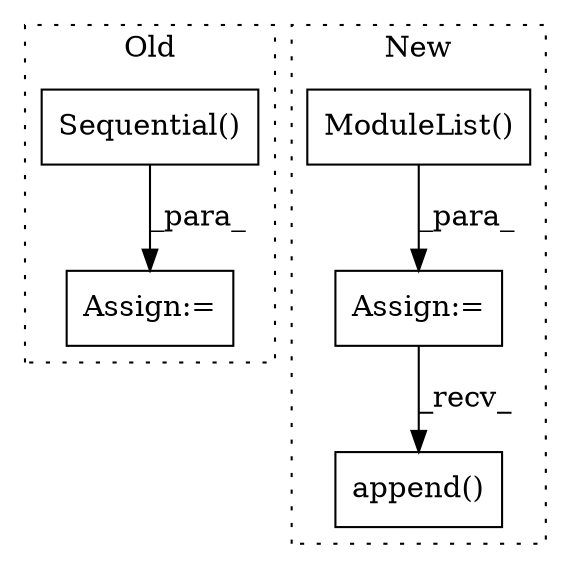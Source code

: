 digraph G {
subgraph cluster0 {
1 [label="Sequential()" a="75" s="2719,2870" l="27,10" shape="box"];
3 [label="Assign:=" a="68" s="2716" l="3" shape="box"];
label = "Old";
style="dotted";
}
subgraph cluster1 {
2 [label="ModuleList()" a="75" s="3459,3475" l="14,1" shape="box"];
4 [label="append()" a="75" s="3588,3617" l="16,1" shape="box"];
5 [label="Assign:=" a="68" s="3456" l="3" shape="box"];
label = "New";
style="dotted";
}
1 -> 3 [label="_para_"];
2 -> 5 [label="_para_"];
5 -> 4 [label="_recv_"];
}